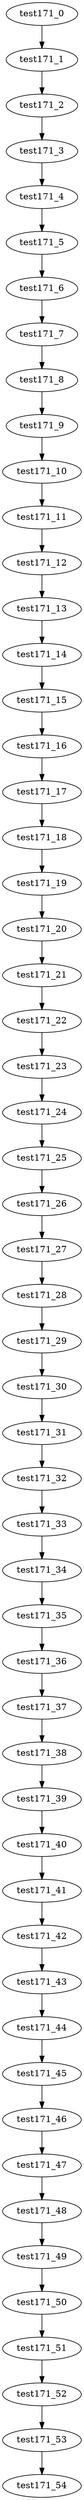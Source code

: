 digraph G {
test171_0->test171_1;
test171_1->test171_2;
test171_2->test171_3;
test171_3->test171_4;
test171_4->test171_5;
test171_5->test171_6;
test171_6->test171_7;
test171_7->test171_8;
test171_8->test171_9;
test171_9->test171_10;
test171_10->test171_11;
test171_11->test171_12;
test171_12->test171_13;
test171_13->test171_14;
test171_14->test171_15;
test171_15->test171_16;
test171_16->test171_17;
test171_17->test171_18;
test171_18->test171_19;
test171_19->test171_20;
test171_20->test171_21;
test171_21->test171_22;
test171_22->test171_23;
test171_23->test171_24;
test171_24->test171_25;
test171_25->test171_26;
test171_26->test171_27;
test171_27->test171_28;
test171_28->test171_29;
test171_29->test171_30;
test171_30->test171_31;
test171_31->test171_32;
test171_32->test171_33;
test171_33->test171_34;
test171_34->test171_35;
test171_35->test171_36;
test171_36->test171_37;
test171_37->test171_38;
test171_38->test171_39;
test171_39->test171_40;
test171_40->test171_41;
test171_41->test171_42;
test171_42->test171_43;
test171_43->test171_44;
test171_44->test171_45;
test171_45->test171_46;
test171_46->test171_47;
test171_47->test171_48;
test171_48->test171_49;
test171_49->test171_50;
test171_50->test171_51;
test171_51->test171_52;
test171_52->test171_53;
test171_53->test171_54;

}
